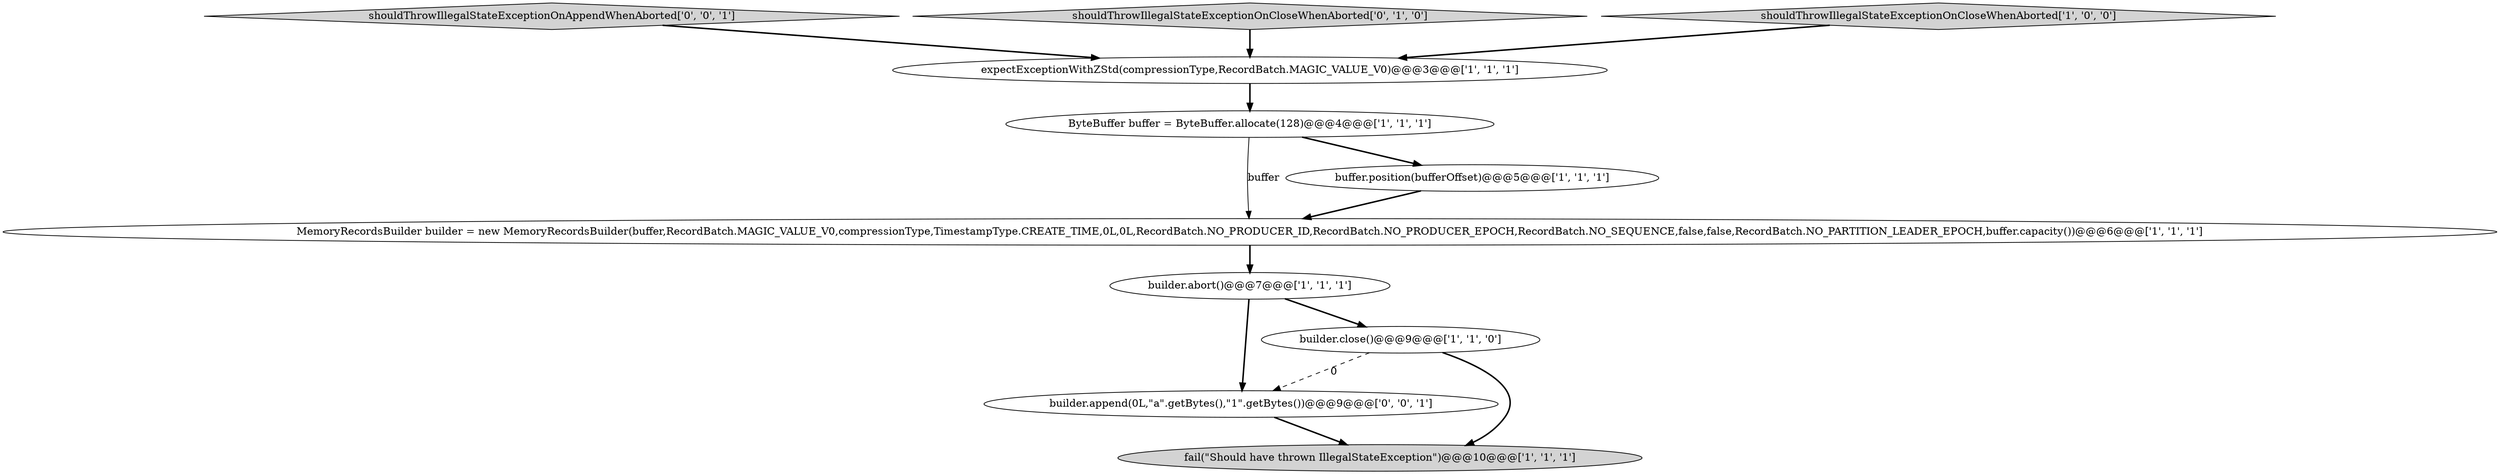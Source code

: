 digraph {
9 [style = filled, label = "shouldThrowIllegalStateExceptionOnAppendWhenAborted['0', '0', '1']", fillcolor = lightgray, shape = diamond image = "AAA0AAABBB3BBB"];
2 [style = filled, label = "ByteBuffer buffer = ByteBuffer.allocate(128)@@@4@@@['1', '1', '1']", fillcolor = white, shape = ellipse image = "AAA0AAABBB1BBB"];
10 [style = filled, label = "builder.append(0L,\"a\".getBytes(),\"1\".getBytes())@@@9@@@['0', '0', '1']", fillcolor = white, shape = ellipse image = "AAA0AAABBB3BBB"];
8 [style = filled, label = "shouldThrowIllegalStateExceptionOnCloseWhenAborted['0', '1', '0']", fillcolor = lightgray, shape = diamond image = "AAA0AAABBB2BBB"];
0 [style = filled, label = "MemoryRecordsBuilder builder = new MemoryRecordsBuilder(buffer,RecordBatch.MAGIC_VALUE_V0,compressionType,TimestampType.CREATE_TIME,0L,0L,RecordBatch.NO_PRODUCER_ID,RecordBatch.NO_PRODUCER_EPOCH,RecordBatch.NO_SEQUENCE,false,false,RecordBatch.NO_PARTITION_LEADER_EPOCH,buffer.capacity())@@@6@@@['1', '1', '1']", fillcolor = white, shape = ellipse image = "AAA0AAABBB1BBB"];
5 [style = filled, label = "builder.close()@@@9@@@['1', '1', '0']", fillcolor = white, shape = ellipse image = "AAA0AAABBB1BBB"];
6 [style = filled, label = "buffer.position(bufferOffset)@@@5@@@['1', '1', '1']", fillcolor = white, shape = ellipse image = "AAA0AAABBB1BBB"];
3 [style = filled, label = "builder.abort()@@@7@@@['1', '1', '1']", fillcolor = white, shape = ellipse image = "AAA0AAABBB1BBB"];
1 [style = filled, label = "expectExceptionWithZStd(compressionType,RecordBatch.MAGIC_VALUE_V0)@@@3@@@['1', '1', '1']", fillcolor = white, shape = ellipse image = "AAA0AAABBB1BBB"];
4 [style = filled, label = "fail(\"Should have thrown IllegalStateException\")@@@10@@@['1', '1', '1']", fillcolor = lightgray, shape = ellipse image = "AAA0AAABBB1BBB"];
7 [style = filled, label = "shouldThrowIllegalStateExceptionOnCloseWhenAborted['1', '0', '0']", fillcolor = lightgray, shape = diamond image = "AAA0AAABBB1BBB"];
2->0 [style = solid, label="buffer"];
0->3 [style = bold, label=""];
8->1 [style = bold, label=""];
3->10 [style = bold, label=""];
3->5 [style = bold, label=""];
1->2 [style = bold, label=""];
6->0 [style = bold, label=""];
7->1 [style = bold, label=""];
9->1 [style = bold, label=""];
5->10 [style = dashed, label="0"];
2->6 [style = bold, label=""];
5->4 [style = bold, label=""];
10->4 [style = bold, label=""];
}

